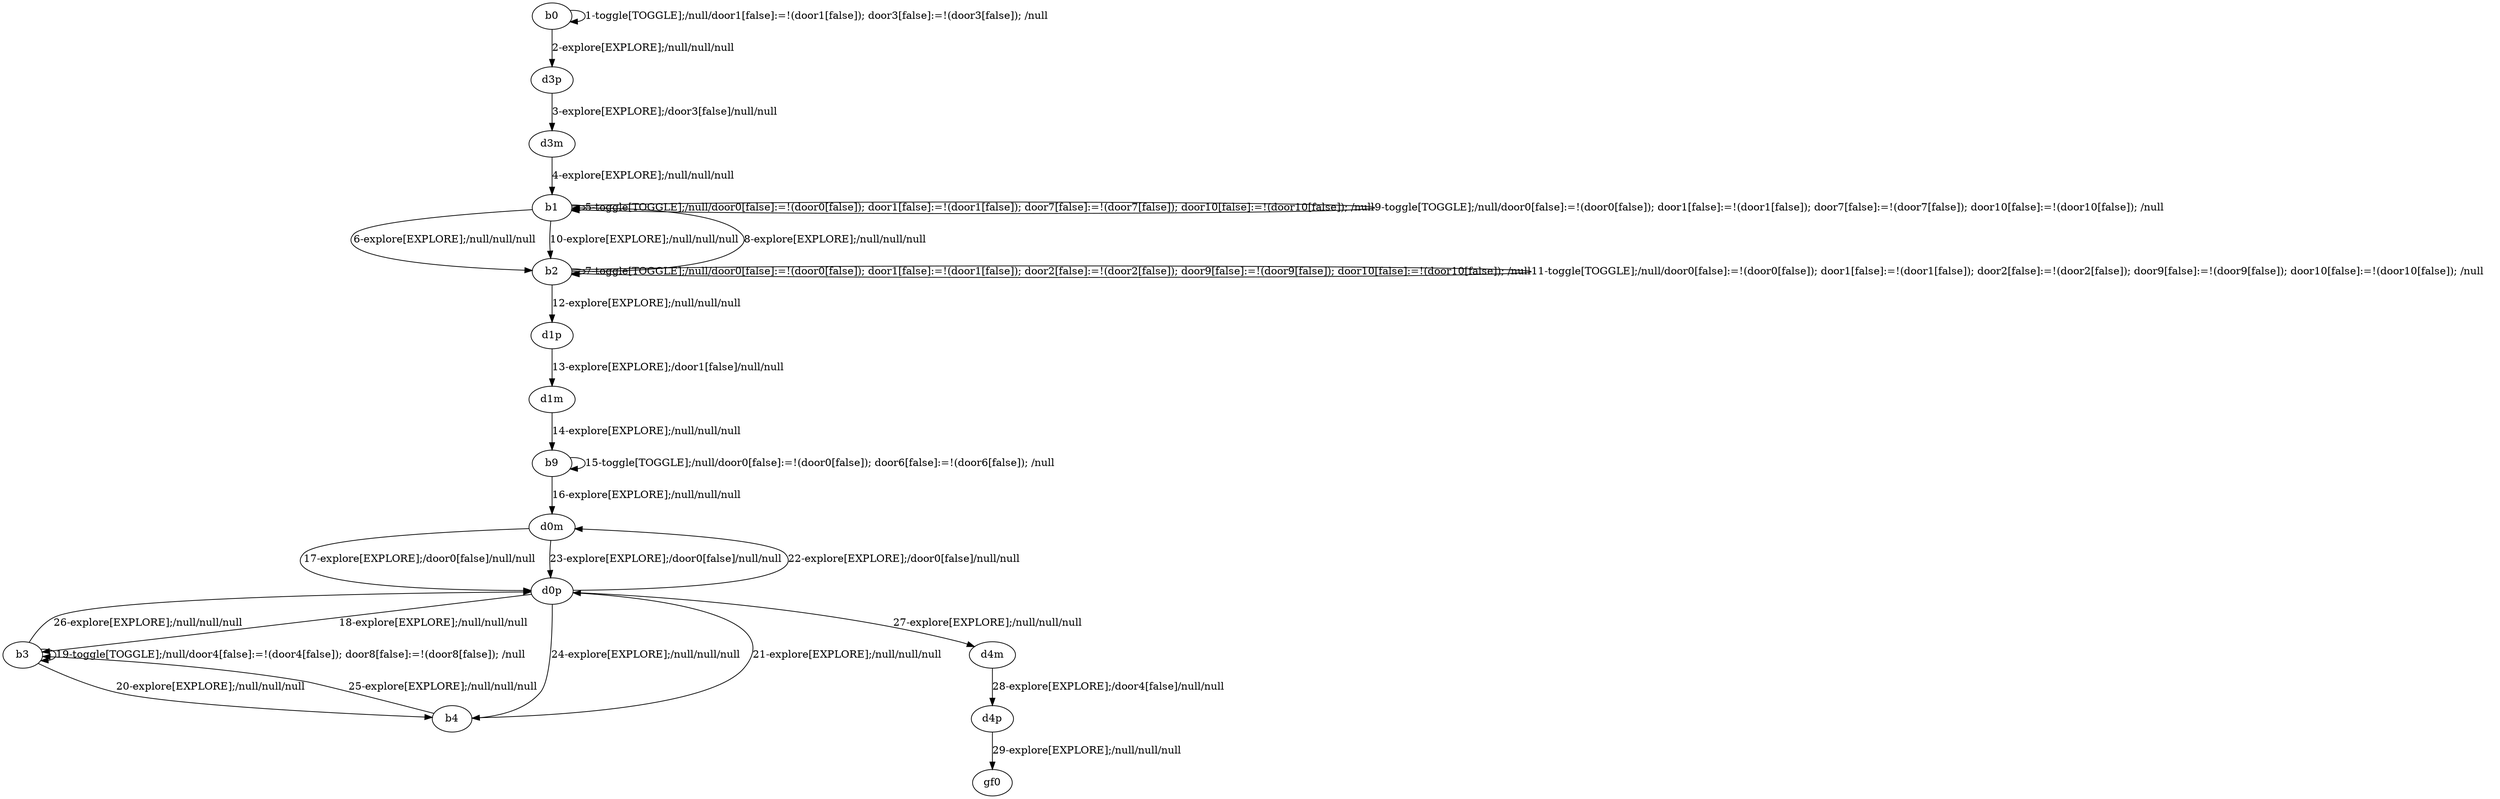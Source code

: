 digraph g {
"b0" -> "b0" [label = "1-toggle[TOGGLE];/null/door1[false]:=!(door1[false]); door3[false]:=!(door3[false]); /null"];
"b0" -> "d3p" [label = "2-explore[EXPLORE];/null/null/null"];
"d3p" -> "d3m" [label = "3-explore[EXPLORE];/door3[false]/null/null"];
"d3m" -> "b1" [label = "4-explore[EXPLORE];/null/null/null"];
"b1" -> "b1" [label = "5-toggle[TOGGLE];/null/door0[false]:=!(door0[false]); door1[false]:=!(door1[false]); door7[false]:=!(door7[false]); door10[false]:=!(door10[false]); /null"];
"b1" -> "b2" [label = "6-explore[EXPLORE];/null/null/null"];
"b2" -> "b2" [label = "7-toggle[TOGGLE];/null/door0[false]:=!(door0[false]); door1[false]:=!(door1[false]); door2[false]:=!(door2[false]); door9[false]:=!(door9[false]); door10[false]:=!(door10[false]); /null"];
"b2" -> "b1" [label = "8-explore[EXPLORE];/null/null/null"];
"b1" -> "b1" [label = "9-toggle[TOGGLE];/null/door0[false]:=!(door0[false]); door1[false]:=!(door1[false]); door7[false]:=!(door7[false]); door10[false]:=!(door10[false]); /null"];
"b1" -> "b2" [label = "10-explore[EXPLORE];/null/null/null"];
"b2" -> "b2" [label = "11-toggle[TOGGLE];/null/door0[false]:=!(door0[false]); door1[false]:=!(door1[false]); door2[false]:=!(door2[false]); door9[false]:=!(door9[false]); door10[false]:=!(door10[false]); /null"];
"b2" -> "d1p" [label = "12-explore[EXPLORE];/null/null/null"];
"d1p" -> "d1m" [label = "13-explore[EXPLORE];/door1[false]/null/null"];
"d1m" -> "b9" [label = "14-explore[EXPLORE];/null/null/null"];
"b9" -> "b9" [label = "15-toggle[TOGGLE];/null/door0[false]:=!(door0[false]); door6[false]:=!(door6[false]); /null"];
"b9" -> "d0m" [label = "16-explore[EXPLORE];/null/null/null"];
"d0m" -> "d0p" [label = "17-explore[EXPLORE];/door0[false]/null/null"];
"d0p" -> "b3" [label = "18-explore[EXPLORE];/null/null/null"];
"b3" -> "b3" [label = "19-toggle[TOGGLE];/null/door4[false]:=!(door4[false]); door8[false]:=!(door8[false]); /null"];
"b3" -> "b4" [label = "20-explore[EXPLORE];/null/null/null"];
"b4" -> "d0p" [label = "21-explore[EXPLORE];/null/null/null"];
"d0p" -> "d0m" [label = "22-explore[EXPLORE];/door0[false]/null/null"];
"d0m" -> "d0p" [label = "23-explore[EXPLORE];/door0[false]/null/null"];
"d0p" -> "b4" [label = "24-explore[EXPLORE];/null/null/null"];
"b4" -> "b3" [label = "25-explore[EXPLORE];/null/null/null"];
"b3" -> "d0p" [label = "26-explore[EXPLORE];/null/null/null"];
"d0p" -> "d4m" [label = "27-explore[EXPLORE];/null/null/null"];
"d4m" -> "d4p" [label = "28-explore[EXPLORE];/door4[false]/null/null"];
"d4p" -> "gf0" [label = "29-explore[EXPLORE];/null/null/null"];
}
